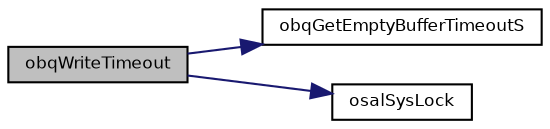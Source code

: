 digraph "obqWriteTimeout"
{
  bgcolor="transparent";
  edge [fontname="Helvetica",fontsize="8",labelfontname="Helvetica",labelfontsize="8"];
  node [fontname="Helvetica",fontsize="8",shape=record];
  rankdir="LR";
  Node43 [label="obqWriteTimeout",height=0.2,width=0.4,color="black", fillcolor="grey75", style="filled", fontcolor="black"];
  Node43 -> Node44 [color="midnightblue",fontsize="8",style="solid",fontname="Helvetica"];
  Node44 [label="obqGetEmptyBufferTimeoutS",height=0.2,width=0.4,color="black",URL="$group___h_a_l___b_u_f_f_e_r_s.html#ga5fd1a9f207211fdbd50a42d711826aa2",tooltip="Gets the next empty buffer from the queue. "];
  Node43 -> Node45 [color="midnightblue",fontsize="8",style="solid",fontname="Helvetica"];
  Node45 [label="osalSysLock",height=0.2,width=0.4,color="black",URL="$group___o_s_a_l.html#ga0cb5e528b0114b4ca61c2eb65a0515fa",tooltip="Enters a critical zone from thread context. "];
}
